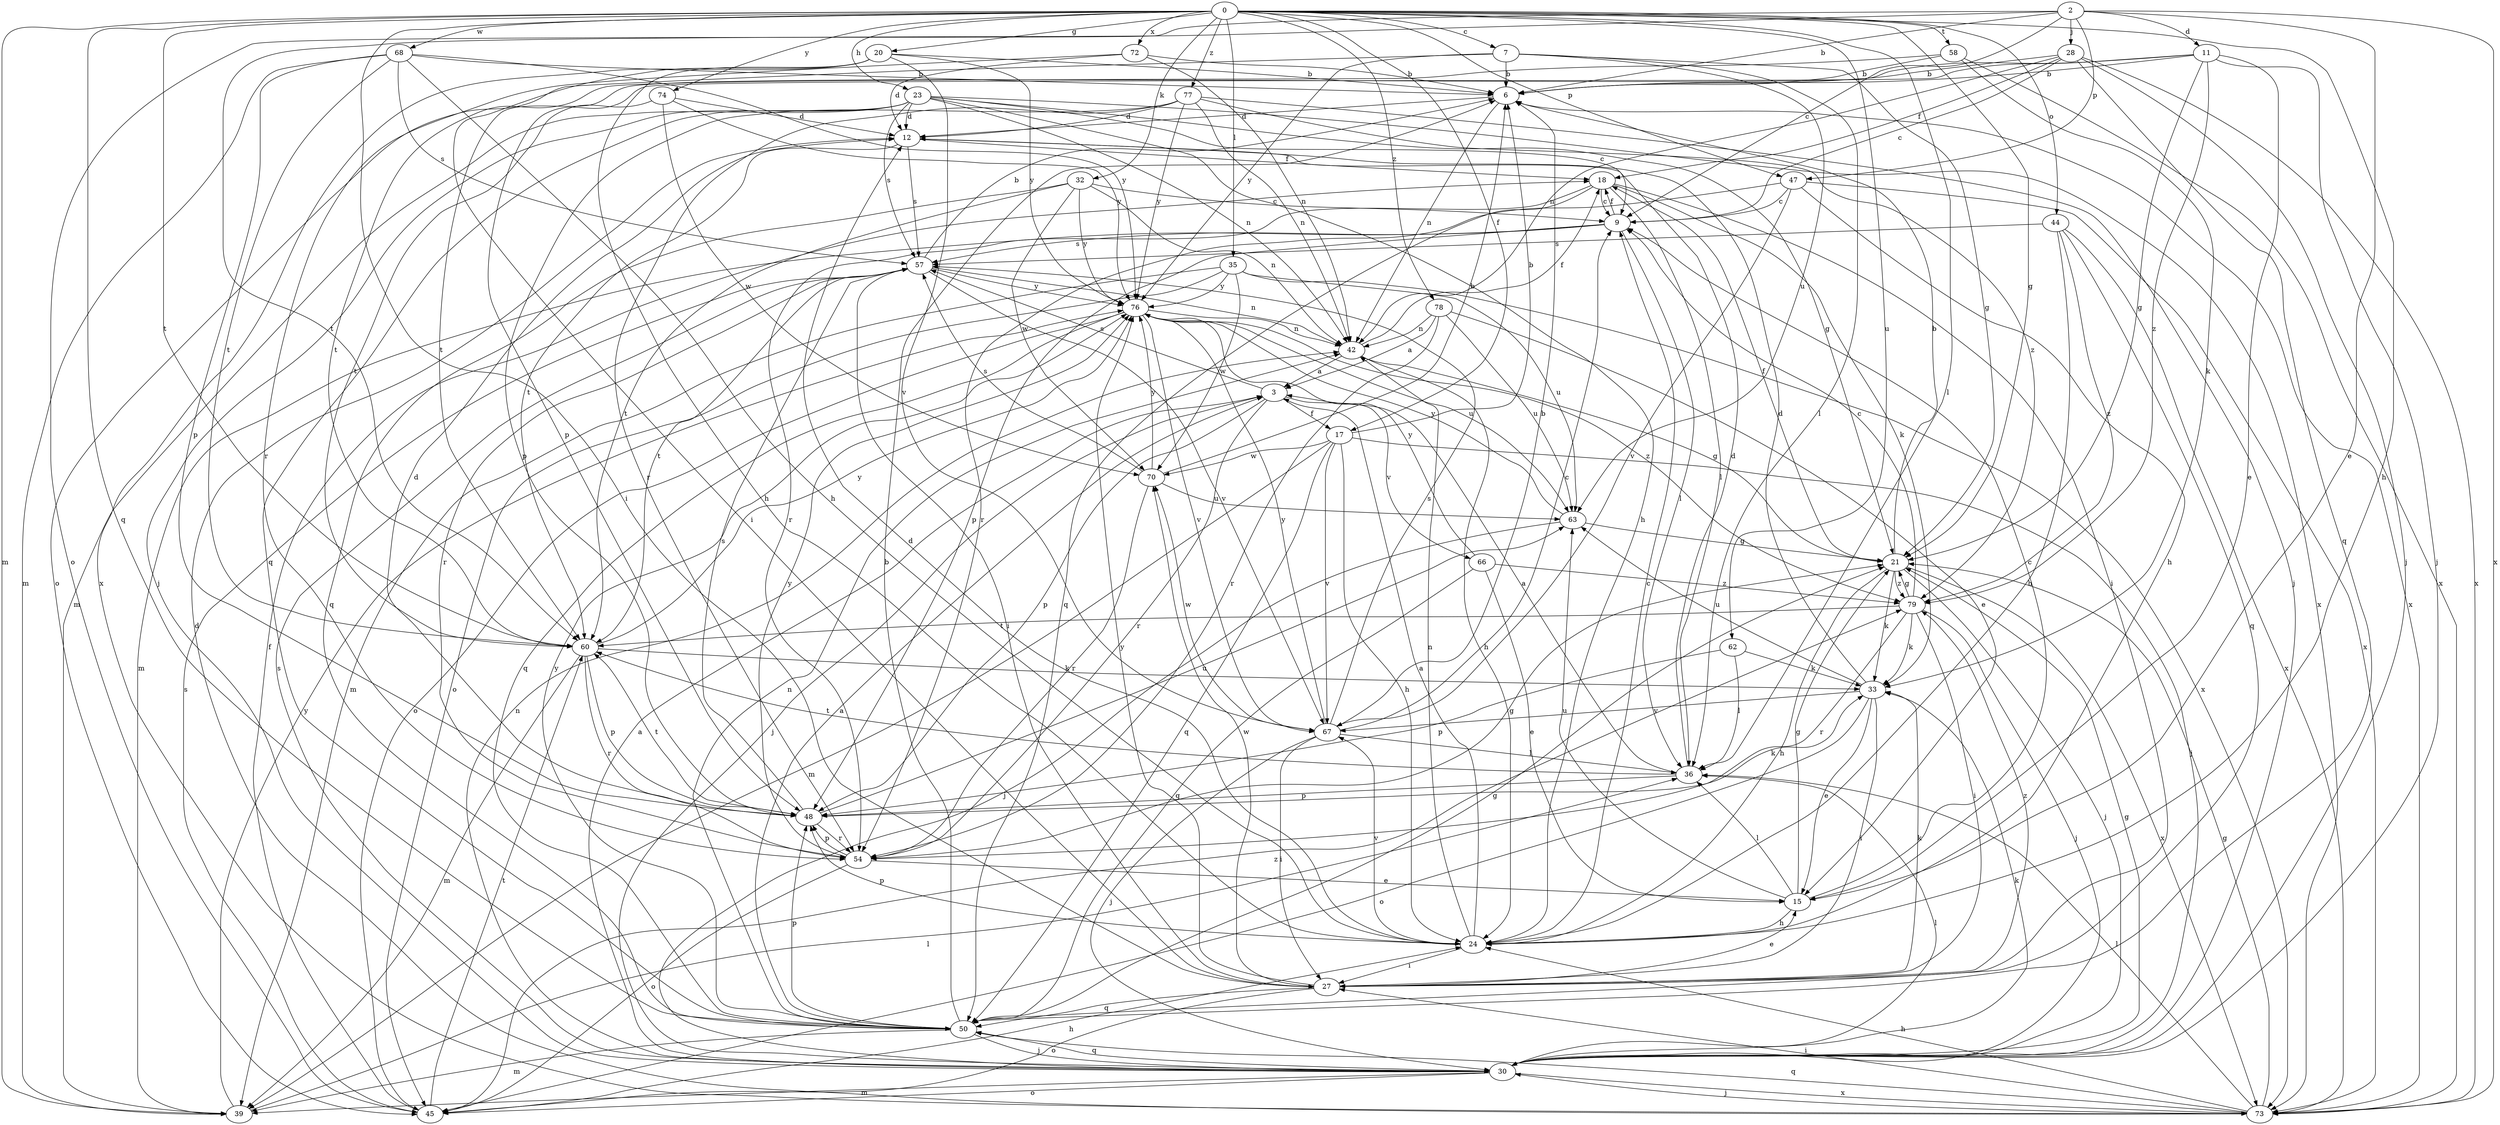 strict digraph  {
0;
2;
3;
6;
7;
9;
11;
12;
15;
17;
18;
20;
21;
23;
24;
27;
28;
30;
32;
33;
35;
36;
39;
42;
44;
45;
47;
48;
50;
54;
57;
58;
60;
62;
63;
66;
67;
68;
70;
72;
73;
74;
76;
77;
78;
79;
0 -> 7  [label=c];
0 -> 17  [label=f];
0 -> 20  [label=g];
0 -> 21  [label=g];
0 -> 23  [label=h];
0 -> 24  [label=h];
0 -> 27  [label=i];
0 -> 32  [label=k];
0 -> 35  [label=l];
0 -> 36  [label=l];
0 -> 39  [label=m];
0 -> 44  [label=o];
0 -> 47  [label=p];
0 -> 50  [label=q];
0 -> 58  [label=t];
0 -> 60  [label=t];
0 -> 62  [label=u];
0 -> 68  [label=w];
0 -> 72  [label=x];
0 -> 74  [label=y];
0 -> 77  [label=z];
0 -> 78  [label=z];
2 -> 6  [label=b];
2 -> 9  [label=c];
2 -> 11  [label=d];
2 -> 15  [label=e];
2 -> 28  [label=j];
2 -> 45  [label=o];
2 -> 47  [label=p];
2 -> 60  [label=t];
2 -> 73  [label=x];
3 -> 17  [label=f];
3 -> 30  [label=j];
3 -> 48  [label=p];
3 -> 54  [label=r];
3 -> 57  [label=s];
3 -> 66  [label=v];
6 -> 12  [label=d];
6 -> 42  [label=n];
6 -> 73  [label=x];
7 -> 6  [label=b];
7 -> 21  [label=g];
7 -> 36  [label=l];
7 -> 45  [label=o];
7 -> 63  [label=u];
7 -> 76  [label=y];
9 -> 18  [label=f];
9 -> 36  [label=l];
9 -> 39  [label=m];
9 -> 48  [label=p];
9 -> 57  [label=s];
11 -> 6  [label=b];
11 -> 15  [label=e];
11 -> 21  [label=g];
11 -> 30  [label=j];
11 -> 48  [label=p];
11 -> 60  [label=t];
11 -> 79  [label=z];
12 -> 18  [label=f];
12 -> 57  [label=s];
12 -> 60  [label=t];
15 -> 9  [label=c];
15 -> 21  [label=g];
15 -> 24  [label=h];
15 -> 36  [label=l];
15 -> 63  [label=u];
17 -> 6  [label=b];
17 -> 24  [label=h];
17 -> 30  [label=j];
17 -> 39  [label=m];
17 -> 50  [label=q];
17 -> 67  [label=v];
17 -> 70  [label=w];
18 -> 9  [label=c];
18 -> 27  [label=i];
18 -> 33  [label=k];
18 -> 36  [label=l];
18 -> 50  [label=q];
18 -> 54  [label=r];
20 -> 6  [label=b];
20 -> 24  [label=h];
20 -> 27  [label=i];
20 -> 67  [label=v];
20 -> 73  [label=x];
20 -> 76  [label=y];
21 -> 6  [label=b];
21 -> 18  [label=f];
21 -> 24  [label=h];
21 -> 30  [label=j];
21 -> 33  [label=k];
21 -> 73  [label=x];
21 -> 79  [label=z];
23 -> 9  [label=c];
23 -> 12  [label=d];
23 -> 21  [label=g];
23 -> 24  [label=h];
23 -> 30  [label=j];
23 -> 39  [label=m];
23 -> 42  [label=n];
23 -> 50  [label=q];
23 -> 57  [label=s];
23 -> 73  [label=x];
24 -> 3  [label=a];
24 -> 9  [label=c];
24 -> 12  [label=d];
24 -> 27  [label=i];
24 -> 42  [label=n];
24 -> 48  [label=p];
24 -> 67  [label=v];
27 -> 15  [label=e];
27 -> 33  [label=k];
27 -> 45  [label=o];
27 -> 50  [label=q];
27 -> 70  [label=w];
27 -> 76  [label=y];
27 -> 79  [label=z];
28 -> 6  [label=b];
28 -> 9  [label=c];
28 -> 18  [label=f];
28 -> 30  [label=j];
28 -> 42  [label=n];
28 -> 50  [label=q];
28 -> 73  [label=x];
30 -> 3  [label=a];
30 -> 21  [label=g];
30 -> 33  [label=k];
30 -> 36  [label=l];
30 -> 39  [label=m];
30 -> 42  [label=n];
30 -> 45  [label=o];
30 -> 50  [label=q];
30 -> 57  [label=s];
30 -> 73  [label=x];
32 -> 9  [label=c];
32 -> 42  [label=n];
32 -> 50  [label=q];
32 -> 60  [label=t];
32 -> 70  [label=w];
32 -> 76  [label=y];
33 -> 12  [label=d];
33 -> 15  [label=e];
33 -> 27  [label=i];
33 -> 45  [label=o];
33 -> 63  [label=u];
33 -> 67  [label=v];
35 -> 39  [label=m];
35 -> 45  [label=o];
35 -> 63  [label=u];
35 -> 70  [label=w];
35 -> 73  [label=x];
35 -> 76  [label=y];
36 -> 3  [label=a];
36 -> 12  [label=d];
36 -> 48  [label=p];
36 -> 60  [label=t];
39 -> 36  [label=l];
39 -> 76  [label=y];
42 -> 3  [label=a];
42 -> 18  [label=f];
42 -> 21  [label=g];
42 -> 24  [label=h];
44 -> 24  [label=h];
44 -> 50  [label=q];
44 -> 57  [label=s];
44 -> 73  [label=x];
44 -> 79  [label=z];
45 -> 18  [label=f];
45 -> 24  [label=h];
45 -> 57  [label=s];
45 -> 60  [label=t];
45 -> 79  [label=z];
47 -> 9  [label=c];
47 -> 24  [label=h];
47 -> 54  [label=r];
47 -> 67  [label=v];
47 -> 73  [label=x];
48 -> 12  [label=d];
48 -> 33  [label=k];
48 -> 54  [label=r];
48 -> 57  [label=s];
48 -> 60  [label=t];
48 -> 63  [label=u];
50 -> 3  [label=a];
50 -> 6  [label=b];
50 -> 21  [label=g];
50 -> 30  [label=j];
50 -> 39  [label=m];
50 -> 42  [label=n];
50 -> 48  [label=p];
50 -> 76  [label=y];
54 -> 15  [label=e];
54 -> 21  [label=g];
54 -> 45  [label=o];
54 -> 48  [label=p];
54 -> 76  [label=y];
57 -> 6  [label=b];
57 -> 27  [label=i];
57 -> 42  [label=n];
57 -> 54  [label=r];
57 -> 60  [label=t];
57 -> 67  [label=v];
57 -> 76  [label=y];
58 -> 6  [label=b];
58 -> 33  [label=k];
58 -> 60  [label=t];
58 -> 73  [label=x];
60 -> 33  [label=k];
60 -> 39  [label=m];
60 -> 48  [label=p];
60 -> 54  [label=r];
60 -> 76  [label=y];
62 -> 33  [label=k];
62 -> 36  [label=l];
62 -> 48  [label=p];
63 -> 21  [label=g];
63 -> 30  [label=j];
63 -> 76  [label=y];
66 -> 15  [label=e];
66 -> 50  [label=q];
66 -> 76  [label=y];
66 -> 79  [label=z];
67 -> 6  [label=b];
67 -> 9  [label=c];
67 -> 27  [label=i];
67 -> 30  [label=j];
67 -> 36  [label=l];
67 -> 57  [label=s];
67 -> 70  [label=w];
67 -> 76  [label=y];
68 -> 6  [label=b];
68 -> 24  [label=h];
68 -> 39  [label=m];
68 -> 48  [label=p];
68 -> 57  [label=s];
68 -> 60  [label=t];
68 -> 76  [label=y];
70 -> 6  [label=b];
70 -> 54  [label=r];
70 -> 57  [label=s];
70 -> 63  [label=u];
70 -> 76  [label=y];
72 -> 6  [label=b];
72 -> 12  [label=d];
72 -> 42  [label=n];
72 -> 54  [label=r];
73 -> 12  [label=d];
73 -> 21  [label=g];
73 -> 24  [label=h];
73 -> 27  [label=i];
73 -> 30  [label=j];
73 -> 36  [label=l];
73 -> 50  [label=q];
74 -> 12  [label=d];
74 -> 60  [label=t];
74 -> 70  [label=w];
74 -> 76  [label=y];
76 -> 42  [label=n];
76 -> 45  [label=o];
76 -> 50  [label=q];
76 -> 63  [label=u];
76 -> 67  [label=v];
76 -> 79  [label=z];
77 -> 12  [label=d];
77 -> 30  [label=j];
77 -> 42  [label=n];
77 -> 48  [label=p];
77 -> 54  [label=r];
77 -> 76  [label=y];
77 -> 79  [label=z];
78 -> 3  [label=a];
78 -> 15  [label=e];
78 -> 42  [label=n];
78 -> 54  [label=r];
78 -> 63  [label=u];
79 -> 9  [label=c];
79 -> 21  [label=g];
79 -> 27  [label=i];
79 -> 30  [label=j];
79 -> 33  [label=k];
79 -> 54  [label=r];
79 -> 60  [label=t];
}
